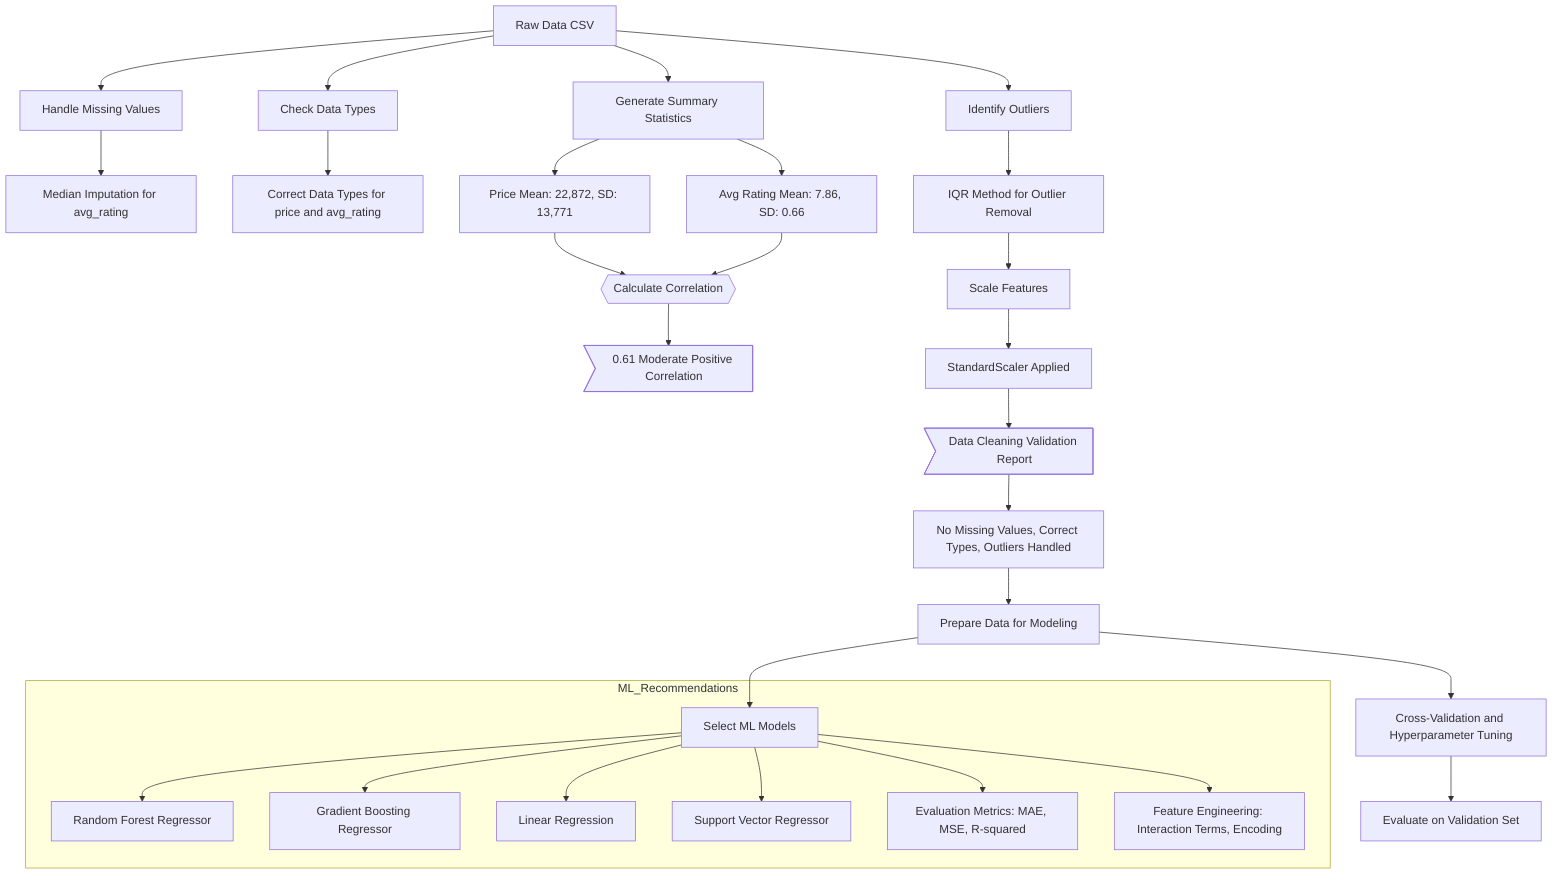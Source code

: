 flowchart TD
    A["Raw Data CSV"] --> B[Handle Missing Values]
    B --> C["Median Imputation for avg_rating"]
    A --> D[Check Data Types]
    D --> E["Correct Data Types for price and avg_rating"]
    A --> F[Identify Outliers]
    F --> G["IQR Method for Outlier Removal"]
    A --> H[Generate Summary Statistics]
    H --> I["Price Mean: 22,872, SD: 13,771"]
    H --> J["Avg Rating Mean: 7.86, SD: 0.66"]
    I --> K{{"Calculate Correlation"}}
    J --> K
    K --> L>0.61 Moderate Positive Correlation]
    G --> M[Scale Features]
    M --> N["StandardScaler Applied"]
    N --> O>Data Cleaning Validation Report]
    O --> P["No Missing Values, Correct Types, Outliers Handled"]
    
    subgraph ML_Recommendations
        Q["Select ML Models"] --> R["Random Forest Regressor"]
        Q --> S["Gradient Boosting Regressor"]
        Q --> T["Linear Regression"]
        Q --> U["Support Vector Regressor"]
        Q --> V["Evaluation Metrics: MAE, MSE, R-squared"]
        Q --> W["Feature Engineering: Interaction Terms, Encoding"]
    end
    
    P --> X["Prepare Data for Modeling"]
    X --> Q
    X --> Y["Cross-Validation and Hyperparameter Tuning"]
    Y --> Z["Evaluate on Validation Set"]